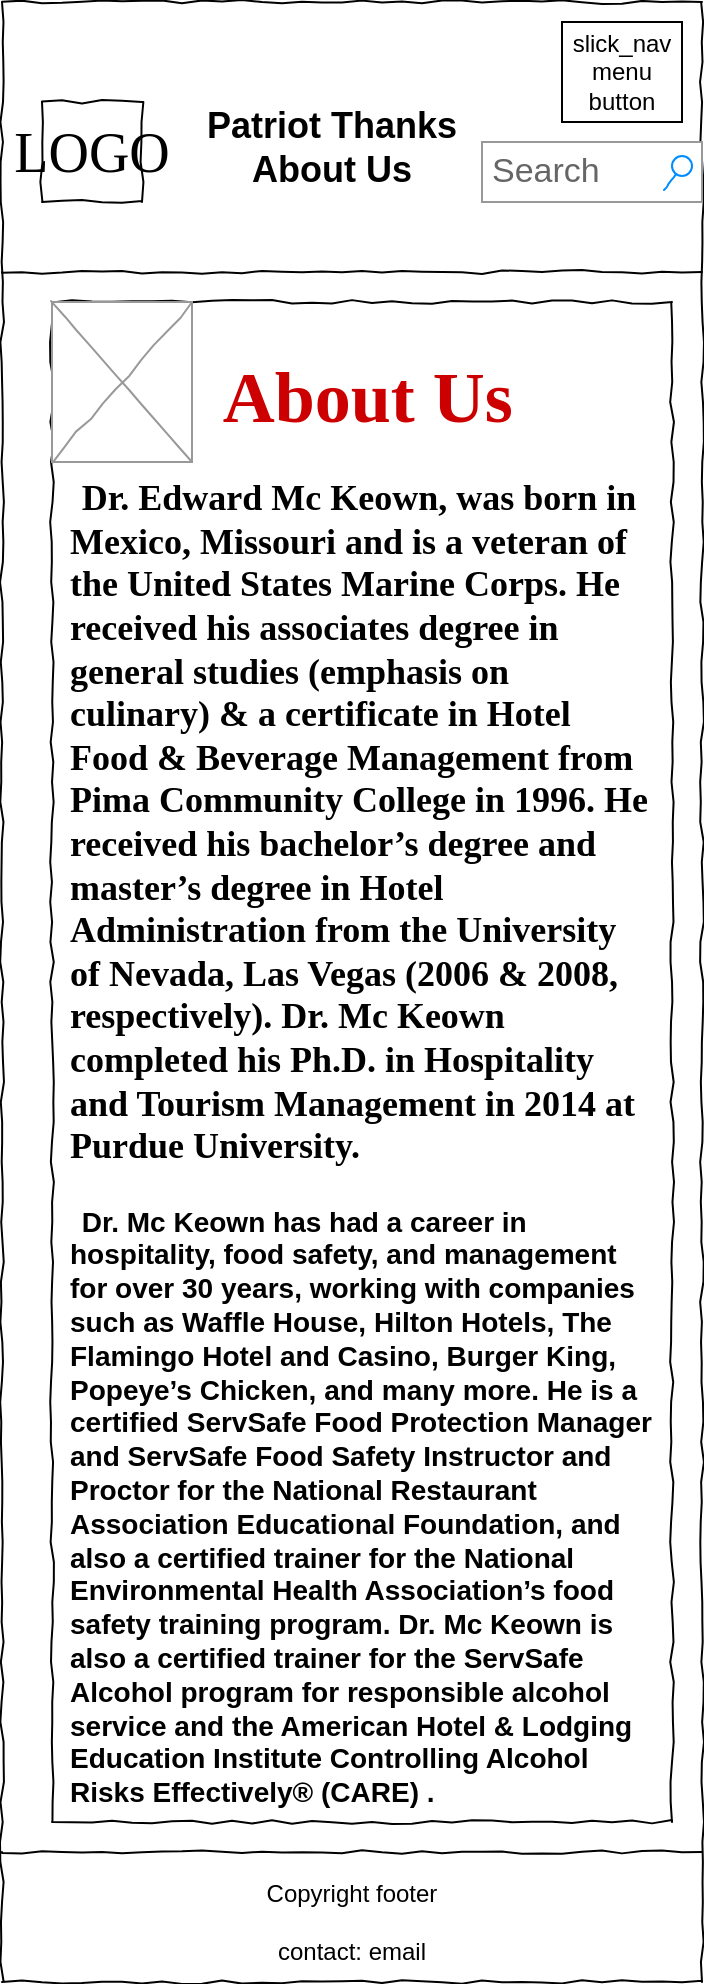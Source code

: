 <mxfile version="24.7.17">
  <diagram name="Page-1" id="03018318-947c-dd8e-b7a3-06fadd420f32">
    <mxGraphModel dx="733" dy="613" grid="1" gridSize="10" guides="1" tooltips="1" connect="1" arrows="1" fold="1" page="1" pageScale="1" pageWidth="1100" pageHeight="850" background="none" math="0" shadow="0">
      <root>
        <mxCell id="0" />
        <mxCell id="1" parent="0" />
        <mxCell id="677b7b8949515195-1" value="" style="whiteSpace=wrap;html=1;rounded=0;shadow=0;labelBackgroundColor=none;strokeColor=#000000;strokeWidth=1;fillColor=none;fontFamily=Verdana;fontSize=12;fontColor=#000000;align=center;comic=1;" parent="1" vertex="1">
          <mxGeometry x="20" y="10" width="350" height="990" as="geometry" />
        </mxCell>
        <mxCell id="677b7b8949515195-2" value="LOGO" style="whiteSpace=wrap;html=1;rounded=0;shadow=0;labelBackgroundColor=none;strokeWidth=1;fontFamily=Verdana;fontSize=28;align=center;comic=1;" parent="1" vertex="1">
          <mxGeometry x="40" y="60" width="50" height="50" as="geometry" />
        </mxCell>
        <mxCell id="677b7b8949515195-3" value="Search" style="strokeWidth=1;shadow=0;dashed=0;align=center;html=1;shape=mxgraph.mockup.forms.searchBox;strokeColor=#999999;mainText=;strokeColor2=#008cff;fontColor=#666666;fontSize=17;align=left;spacingLeft=3;rounded=0;labelBackgroundColor=none;comic=1;" parent="1" vertex="1">
          <mxGeometry x="260" y="80" width="110" height="30" as="geometry" />
        </mxCell>
        <mxCell id="677b7b8949515195-9" value="" style="line;strokeWidth=1;html=1;rounded=0;shadow=0;labelBackgroundColor=none;fillColor=none;fontFamily=Verdana;fontSize=14;fontColor=#000000;align=center;comic=1;" parent="1" vertex="1">
          <mxGeometry x="20" y="140" width="350" height="10" as="geometry" />
        </mxCell>
        <mxCell id="ubhy5sFj4Xcip8Dqailu-1" value="&lt;b&gt;&lt;font style=&quot;font-size: 18px;&quot;&gt;Patriot Thanks&lt;/font&gt;&lt;/b&gt;&lt;div&gt;&lt;span style=&quot;font-size: 18px;&quot;&gt;&lt;b&gt;About Us&lt;/b&gt;&lt;/span&gt;&lt;/div&gt;" style="text;html=1;align=center;verticalAlign=middle;whiteSpace=wrap;rounded=0;" parent="1" vertex="1">
          <mxGeometry x="100" y="60" width="170" height="45" as="geometry" />
        </mxCell>
        <mxCell id="ubhy5sFj4Xcip8Dqailu-5" value="" style="line;strokeWidth=1;html=1;rounded=0;shadow=0;labelBackgroundColor=none;fillColor=none;fontFamily=Verdana;fontSize=14;fontColor=#000000;align=center;comic=1;" parent="1" vertex="1">
          <mxGeometry x="20" y="930" width="350" height="10" as="geometry" />
        </mxCell>
        <mxCell id="ubhy5sFj4Xcip8Dqailu-6" value="Copyright footer&lt;div&gt;&lt;br&gt;&lt;/div&gt;&lt;div&gt;contact: email&lt;/div&gt;" style="text;html=1;align=center;verticalAlign=middle;whiteSpace=wrap;rounded=0;" parent="1" vertex="1">
          <mxGeometry x="30" y="940" width="330" height="60" as="geometry" />
        </mxCell>
        <mxCell id="RWafx4XU2KkWU0paZ261-2" value="slick_nav&lt;div&gt;menu&lt;/div&gt;&lt;div&gt;button&lt;/div&gt;" style="rounded=0;whiteSpace=wrap;html=1;" parent="1" vertex="1">
          <mxGeometry x="300" y="20" width="60" height="50" as="geometry" />
        </mxCell>
        <mxCell id="wyCWu3Q-i5CKo300T1sZ-6" value="&lt;div style=&quot;&quot;&gt;&lt;p style=&quot;font-family: &amp;quot;Times New Roman&amp;quot;, Times, serif; text-indent: 2%; font-weight: 700;&quot; class=&quot;paragraph_style&quot;&gt;&lt;font color=&quot;#cc0000&quot; style=&quot;font-size: 36px;&quot;&gt;About Us&lt;/font&gt;&lt;/p&gt;&lt;p style=&quot;font-size: large; font-family: &amp;quot;Times New Roman&amp;quot;, Times, serif; text-indent: 2%; font-weight: 700; text-align: start;&quot; class=&quot;paragraph_style&quot;&gt;Dr. Edward Mc Keown, was born in Mexico, Missouri and is a veteran of the United States Marine Corps. He received his associates degree in general studies (emphasis on culinary) &amp;amp; a certificate in Hotel Food &amp;amp; Beverage Management from Pima Community College in 1996. He received his bachelor’s degree and master’s degree in Hotel Administration from the University of Nevada, Las Vegas (2006 &amp;amp; 2008, respectively). Dr. Mc Keown completed his Ph.D. in Hospitality and Tourism Management in 2014 at Purdue University.&lt;/p&gt;&lt;p style=&quot;font-size: 14px; font-family: helvetica; text-indent: 2%; font-weight: 700; text-align: start;&quot;&gt;Dr. Mc Keown has had a career in hospitality, food safety, and management for over 30 years, working with companies such as Waffle House, Hilton Hotels, The Flamingo Hotel and Casino, Burger King, Popeye’s Chicken, and many more. He is a certified ServSafe Food Protection Manager and ServSafe Food Safety Instructor and Proctor for the National Restaurant Association Educational Foundation, and also a certified trainer for the National Environmental Health Association’s food safety training program. Dr. Mc Keown is also a certified trainer for the ServSafe Alcohol program for responsible alcohol service and the American Hotel &amp;amp; Lodging Education Institute Controlling Alcohol Risks Effectively® (CARE) .&lt;/p&gt;&lt;/div&gt;" style="whiteSpace=wrap;html=1;rounded=0;shadow=0;labelBackgroundColor=none;strokeWidth=1;fillColor=none;fontFamily=Verdana;fontSize=12;align=center;verticalAlign=top;spacing=10;comic=1;" vertex="1" parent="1">
          <mxGeometry x="45" y="160" width="310" height="760" as="geometry" />
        </mxCell>
        <mxCell id="wyCWu3Q-i5CKo300T1sZ-7" value="" style="verticalLabelPosition=bottom;shadow=0;dashed=0;align=center;html=1;verticalAlign=top;strokeWidth=1;shape=mxgraph.mockup.graphics.simpleIcon;strokeColor=#999999;rounded=0;labelBackgroundColor=none;fontFamily=Verdana;fontSize=14;fontColor=#000000;comic=1;" vertex="1" parent="1">
          <mxGeometry x="45" y="160" width="70" height="80" as="geometry" />
        </mxCell>
      </root>
    </mxGraphModel>
  </diagram>
</mxfile>
